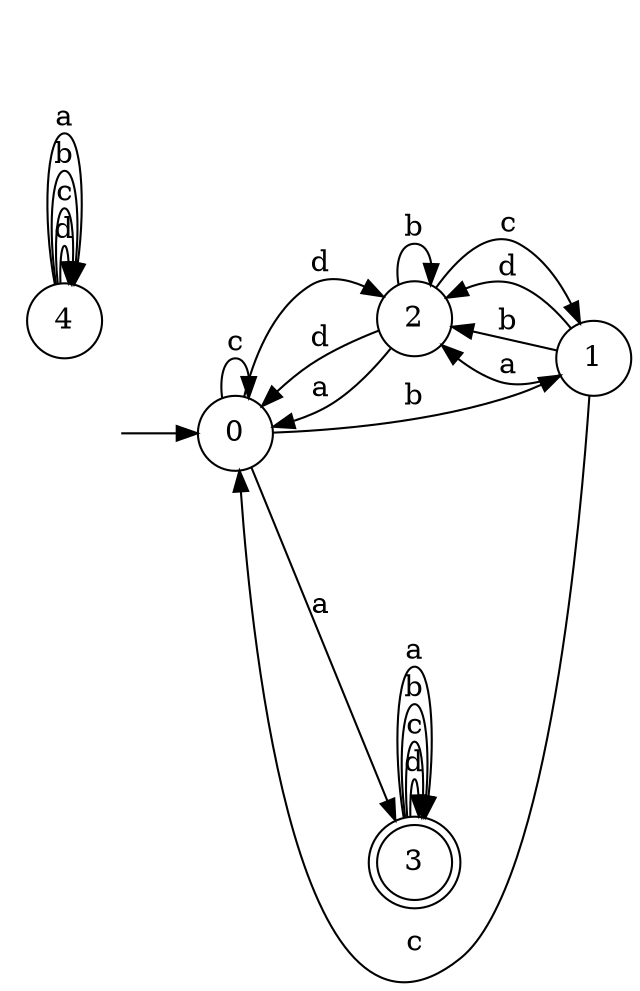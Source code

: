 digraph {
  rankdir=LR;
  0 [label="0", shape = circle];
  0 -> 2 [label="d"];
  0 -> 0 [label="c"];
  0 -> 1 [label="b"];
  0 -> 3 [label="a"];
  1 [label="1", shape = circle];
  1 -> 2 [label="d"];
  1 -> 0 [label="c"];
  1 -> 2 [label="b"];
  1 -> 2 [label="a"];
  2 [label="2", shape = circle];
  2 -> 0 [label="d"];
  2 -> 1 [label="c"];
  2 -> 2 [label="b"];
  2 -> 0 [label="a"];
  3 [label="3", shape = doublecircle];
  3 -> 3 [label="d"];
  3 -> 3 [label="c"];
  3 -> 3 [label="b"];
  3 -> 3 [label="a"];
  4 [label="4", shape = circle];
  4 -> 4 [label="d"];
  4 -> 4 [label="c"];
  4 -> 4 [label="b"];
  4 -> 4 [label="a"];
  5 [label="", shape = plaintext];
  5 -> 0 [label=""];
}
